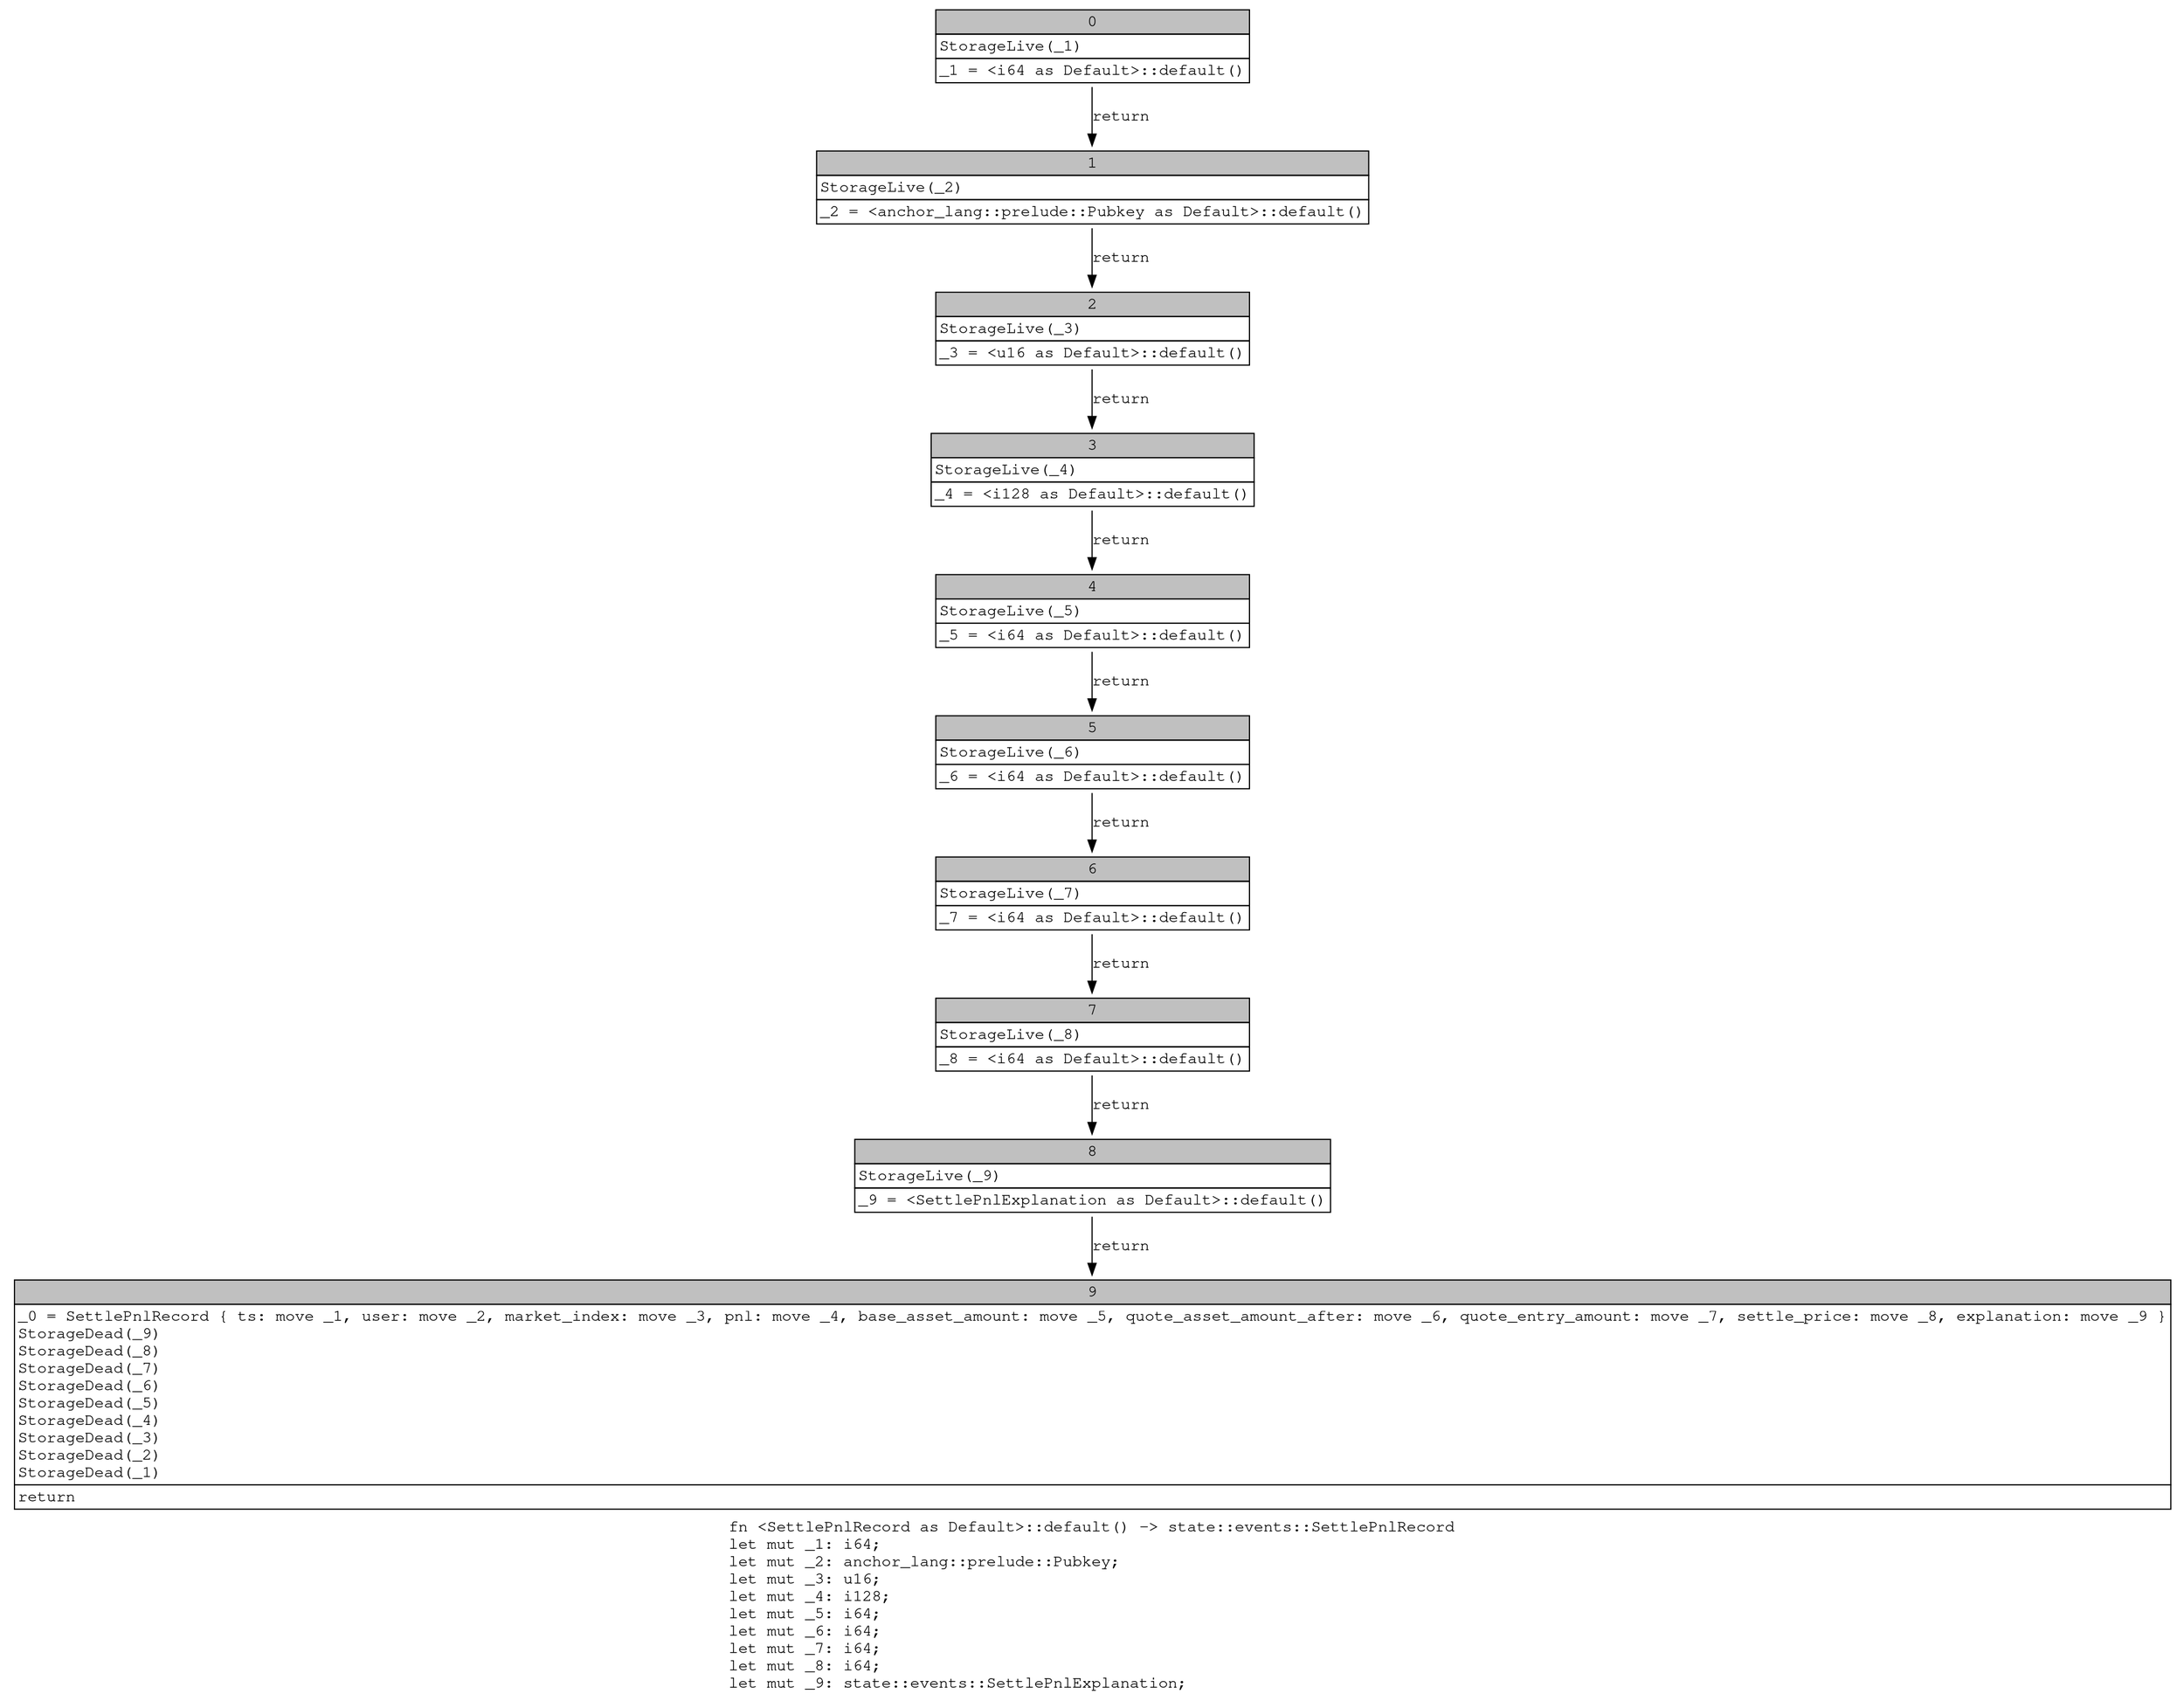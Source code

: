 digraph Mir_0_15878 {
    graph [fontname="Courier, monospace"];
    node [fontname="Courier, monospace"];
    edge [fontname="Courier, monospace"];
    label=<fn &lt;SettlePnlRecord as Default&gt;::default() -&gt; state::events::SettlePnlRecord<br align="left"/>let mut _1: i64;<br align="left"/>let mut _2: anchor_lang::prelude::Pubkey;<br align="left"/>let mut _3: u16;<br align="left"/>let mut _4: i128;<br align="left"/>let mut _5: i64;<br align="left"/>let mut _6: i64;<br align="left"/>let mut _7: i64;<br align="left"/>let mut _8: i64;<br align="left"/>let mut _9: state::events::SettlePnlExplanation;<br align="left"/>>;
    bb0__0_15878 [shape="none", label=<<table border="0" cellborder="1" cellspacing="0"><tr><td bgcolor="gray" align="center" colspan="1">0</td></tr><tr><td align="left" balign="left">StorageLive(_1)<br/></td></tr><tr><td align="left">_1 = &lt;i64 as Default&gt;::default()</td></tr></table>>];
    bb1__0_15878 [shape="none", label=<<table border="0" cellborder="1" cellspacing="0"><tr><td bgcolor="gray" align="center" colspan="1">1</td></tr><tr><td align="left" balign="left">StorageLive(_2)<br/></td></tr><tr><td align="left">_2 = &lt;anchor_lang::prelude::Pubkey as Default&gt;::default()</td></tr></table>>];
    bb2__0_15878 [shape="none", label=<<table border="0" cellborder="1" cellspacing="0"><tr><td bgcolor="gray" align="center" colspan="1">2</td></tr><tr><td align="left" balign="left">StorageLive(_3)<br/></td></tr><tr><td align="left">_3 = &lt;u16 as Default&gt;::default()</td></tr></table>>];
    bb3__0_15878 [shape="none", label=<<table border="0" cellborder="1" cellspacing="0"><tr><td bgcolor="gray" align="center" colspan="1">3</td></tr><tr><td align="left" balign="left">StorageLive(_4)<br/></td></tr><tr><td align="left">_4 = &lt;i128 as Default&gt;::default()</td></tr></table>>];
    bb4__0_15878 [shape="none", label=<<table border="0" cellborder="1" cellspacing="0"><tr><td bgcolor="gray" align="center" colspan="1">4</td></tr><tr><td align="left" balign="left">StorageLive(_5)<br/></td></tr><tr><td align="left">_5 = &lt;i64 as Default&gt;::default()</td></tr></table>>];
    bb5__0_15878 [shape="none", label=<<table border="0" cellborder="1" cellspacing="0"><tr><td bgcolor="gray" align="center" colspan="1">5</td></tr><tr><td align="left" balign="left">StorageLive(_6)<br/></td></tr><tr><td align="left">_6 = &lt;i64 as Default&gt;::default()</td></tr></table>>];
    bb6__0_15878 [shape="none", label=<<table border="0" cellborder="1" cellspacing="0"><tr><td bgcolor="gray" align="center" colspan="1">6</td></tr><tr><td align="left" balign="left">StorageLive(_7)<br/></td></tr><tr><td align="left">_7 = &lt;i64 as Default&gt;::default()</td></tr></table>>];
    bb7__0_15878 [shape="none", label=<<table border="0" cellborder="1" cellspacing="0"><tr><td bgcolor="gray" align="center" colspan="1">7</td></tr><tr><td align="left" balign="left">StorageLive(_8)<br/></td></tr><tr><td align="left">_8 = &lt;i64 as Default&gt;::default()</td></tr></table>>];
    bb8__0_15878 [shape="none", label=<<table border="0" cellborder="1" cellspacing="0"><tr><td bgcolor="gray" align="center" colspan="1">8</td></tr><tr><td align="left" balign="left">StorageLive(_9)<br/></td></tr><tr><td align="left">_9 = &lt;SettlePnlExplanation as Default&gt;::default()</td></tr></table>>];
    bb9__0_15878 [shape="none", label=<<table border="0" cellborder="1" cellspacing="0"><tr><td bgcolor="gray" align="center" colspan="1">9</td></tr><tr><td align="left" balign="left">_0 = SettlePnlRecord { ts: move _1, user: move _2, market_index: move _3, pnl: move _4, base_asset_amount: move _5, quote_asset_amount_after: move _6, quote_entry_amount: move _7, settle_price: move _8, explanation: move _9 }<br/>StorageDead(_9)<br/>StorageDead(_8)<br/>StorageDead(_7)<br/>StorageDead(_6)<br/>StorageDead(_5)<br/>StorageDead(_4)<br/>StorageDead(_3)<br/>StorageDead(_2)<br/>StorageDead(_1)<br/></td></tr><tr><td align="left">return</td></tr></table>>];
    bb0__0_15878 -> bb1__0_15878 [label="return"];
    bb1__0_15878 -> bb2__0_15878 [label="return"];
    bb2__0_15878 -> bb3__0_15878 [label="return"];
    bb3__0_15878 -> bb4__0_15878 [label="return"];
    bb4__0_15878 -> bb5__0_15878 [label="return"];
    bb5__0_15878 -> bb6__0_15878 [label="return"];
    bb6__0_15878 -> bb7__0_15878 [label="return"];
    bb7__0_15878 -> bb8__0_15878 [label="return"];
    bb8__0_15878 -> bb9__0_15878 [label="return"];
}
